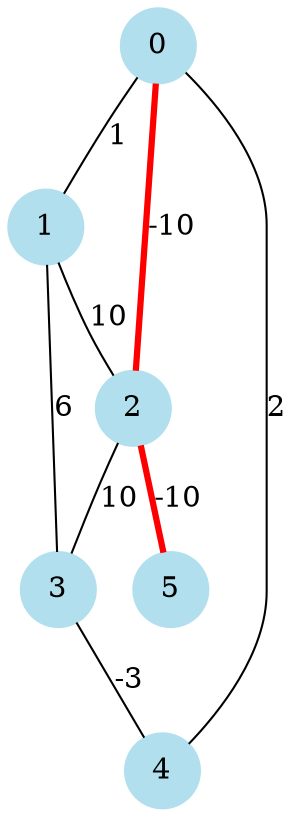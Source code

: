 graph G {
	node [color=lightblue2 shape=circle style=filled]
	0 [label=0]
	1 [label=1]
	2 [label=2]
	3 [label=3]
	4 [label=4]
	5 [label=5]
	0 -- 1 [label=1]
	0 -- 2 [label=-10, color=red, penwidth=3]
	0 -- 4 [label=2]
	1 -- 2 [label=10]
	1 -- 3 [label=6]
	2 -- 3 [label=10]
	2 -- 5 [label=-10, color=red, penwidth=3]
	3 -- 4 [label=-3]
}
